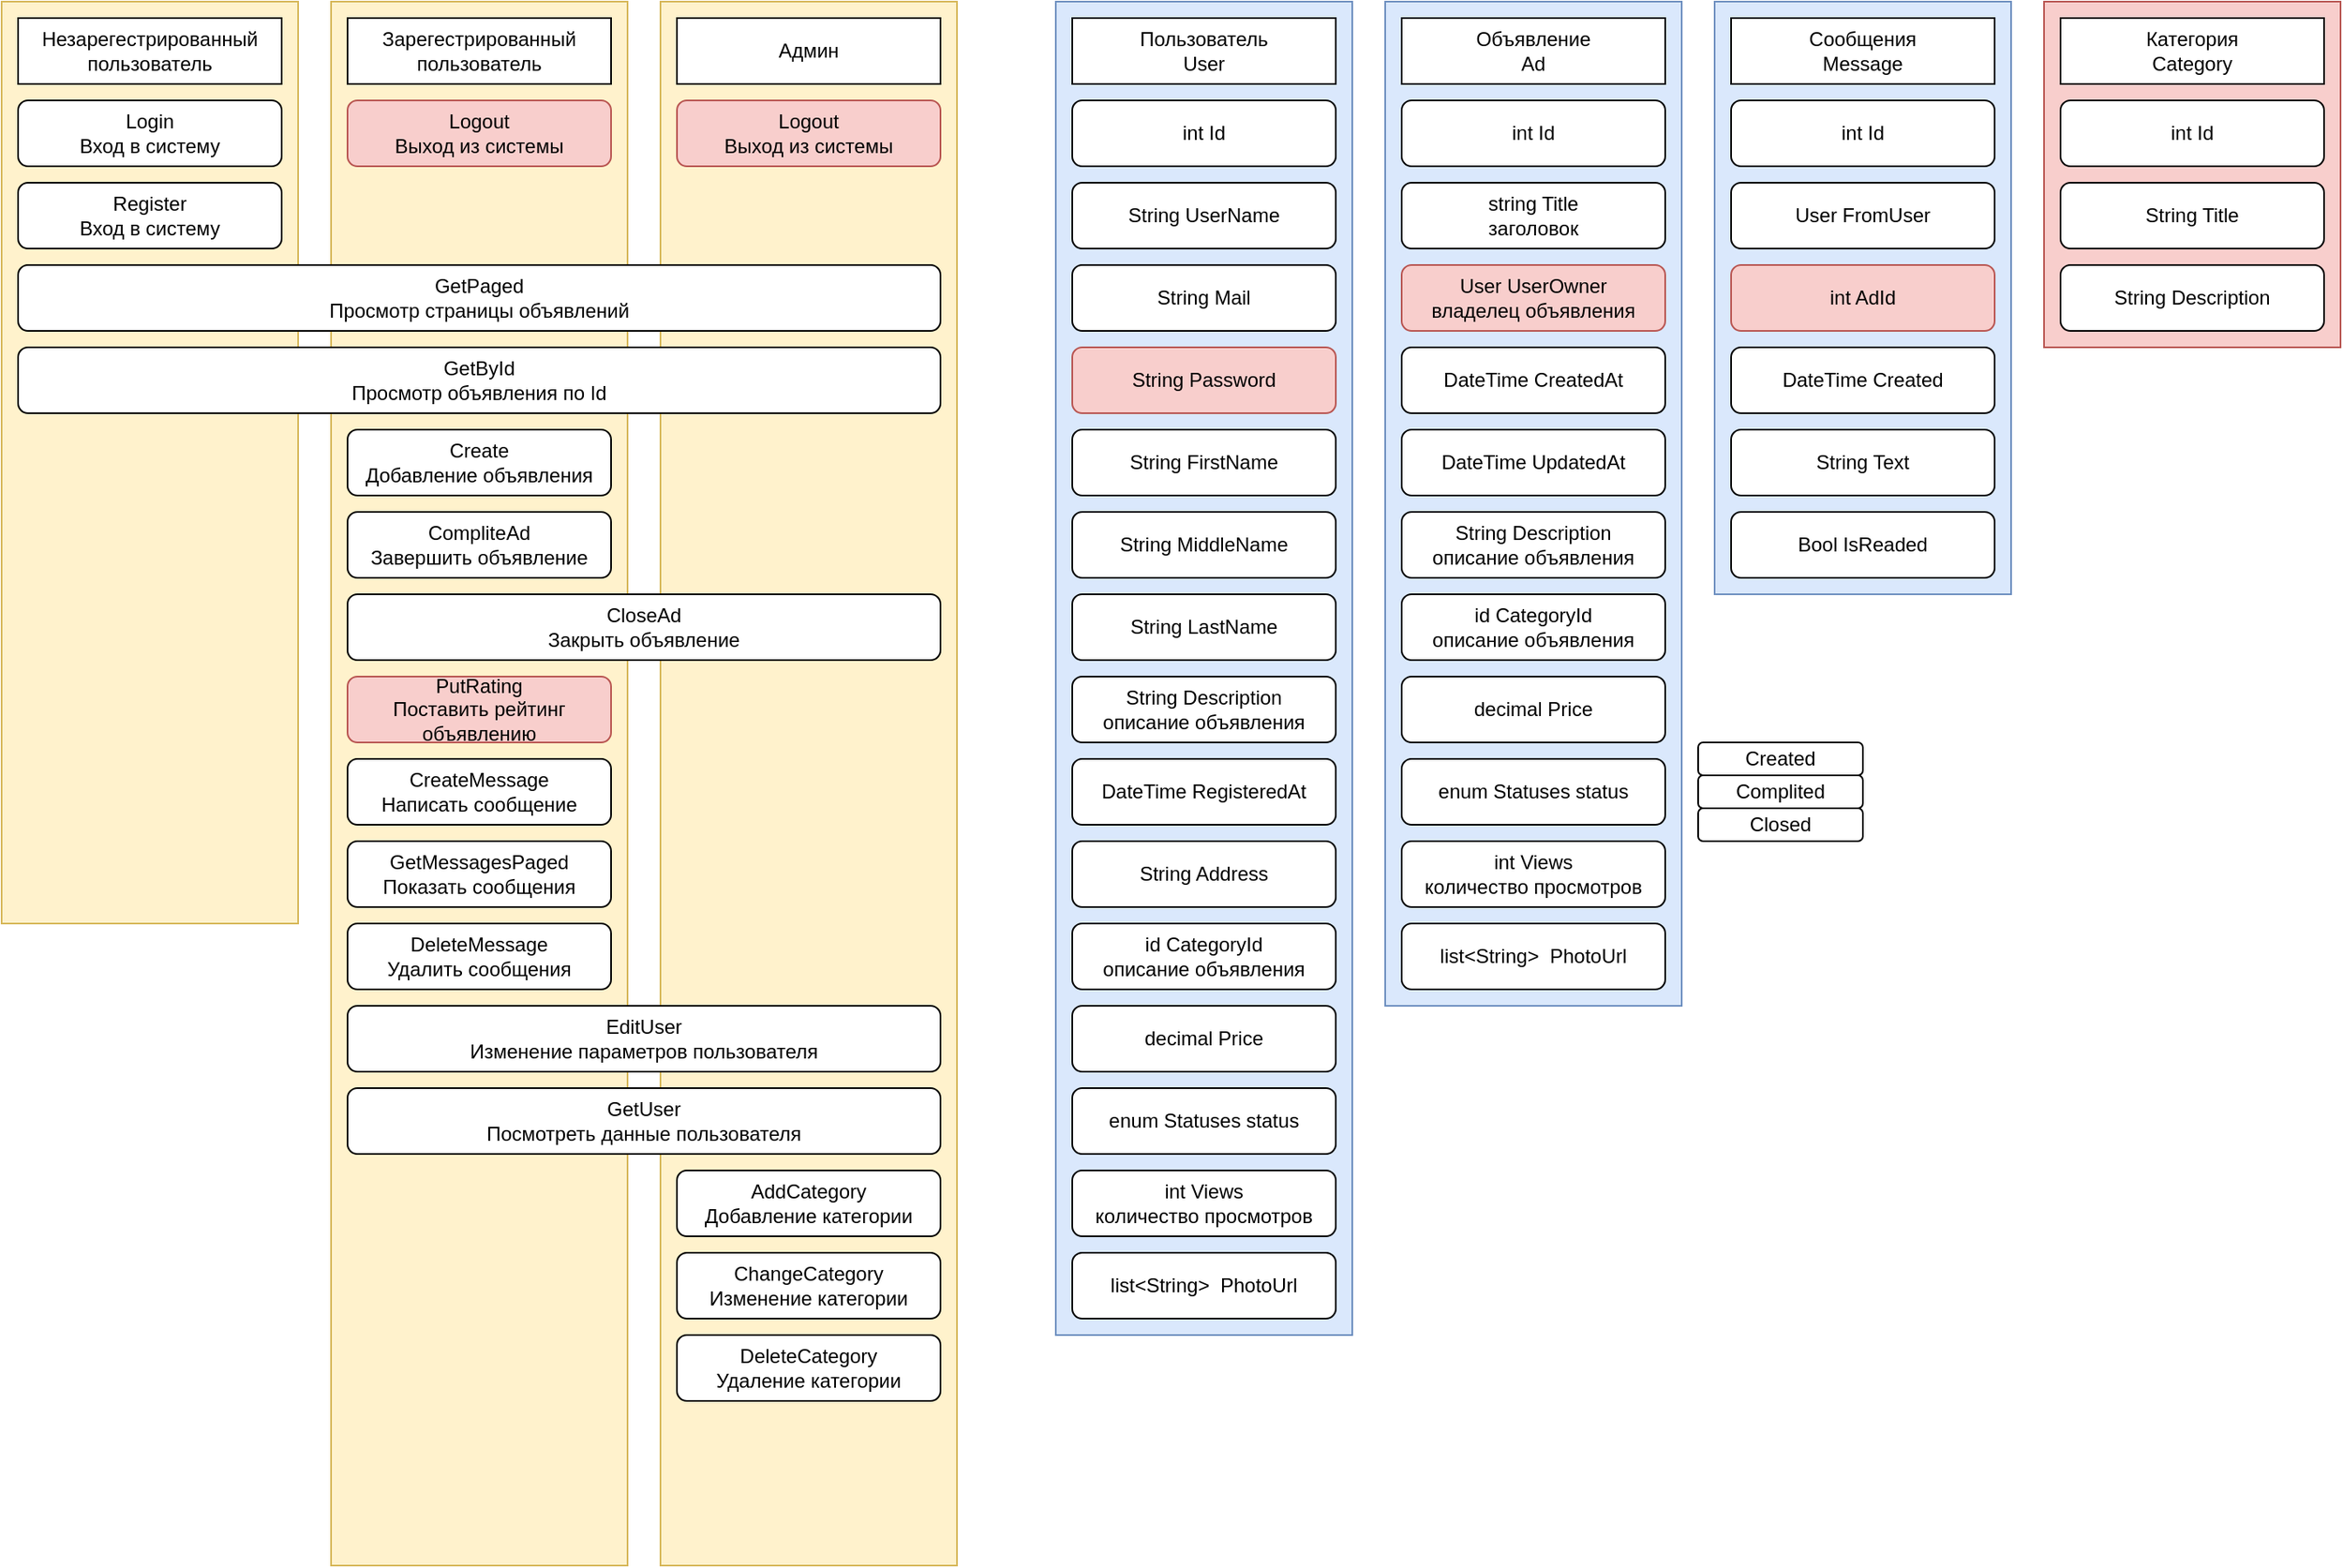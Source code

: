 <mxfile version="14.2.7" type="github">
  <diagram id="RwQuHI2duhZgIkpO_1kY" name="Page-1">
    <mxGraphModel dx="1422" dy="801" grid="1" gridSize="10" guides="1" tooltips="1" connect="1" arrows="1" fold="1" page="1" pageScale="1" pageWidth="827" pageHeight="1169" math="0" shadow="0">
      <root>
        <mxCell id="0" />
        <mxCell id="1" parent="0" />
        <mxCell id="gbB5KMWNoqeULvBB3U-G-58" value="" style="rounded=0;whiteSpace=wrap;html=1;fillColor=#fff2cc;strokeColor=#d6b656;" parent="1" vertex="1">
          <mxGeometry x="430" y="30" width="180" height="950" as="geometry" />
        </mxCell>
        <mxCell id="gbB5KMWNoqeULvBB3U-G-61" value="Админ" style="rounded=0;whiteSpace=wrap;html=1;" parent="1" vertex="1">
          <mxGeometry x="440" y="40" width="160" height="40" as="geometry" />
        </mxCell>
        <mxCell id="gbB5KMWNoqeULvBB3U-G-64" value="" style="rounded=0;whiteSpace=wrap;html=1;fillColor=#fff2cc;strokeColor=#d6b656;" parent="1" vertex="1">
          <mxGeometry x="230" y="30" width="180" height="950" as="geometry" />
        </mxCell>
        <mxCell id="gbB5KMWNoqeULvBB3U-G-67" value="Зарегестрированный пользователь" style="rounded=0;whiteSpace=wrap;html=1;" parent="1" vertex="1">
          <mxGeometry x="240" y="40" width="160" height="40" as="geometry" />
        </mxCell>
        <mxCell id="gbB5KMWNoqeULvBB3U-G-14" value="" style="rounded=0;whiteSpace=wrap;html=1;fillColor=#dae8fc;strokeColor=#6c8ebf;" parent="1" vertex="1">
          <mxGeometry x="870" y="30" width="180" height="610" as="geometry" />
        </mxCell>
        <mxCell id="gbB5KMWNoqeULvBB3U-G-1" value="Объявление&lt;br&gt;Ad" style="rounded=0;whiteSpace=wrap;html=1;" parent="1" vertex="1">
          <mxGeometry x="880" y="40" width="160" height="40" as="geometry" />
        </mxCell>
        <mxCell id="gbB5KMWNoqeULvBB3U-G-2" value="int Id" style="rounded=1;whiteSpace=wrap;html=1;" parent="1" vertex="1">
          <mxGeometry x="880" y="90" width="160" height="40" as="geometry" />
        </mxCell>
        <mxCell id="gbB5KMWNoqeULvBB3U-G-3" value="string Title&lt;br&gt;заголовок" style="rounded=1;whiteSpace=wrap;html=1;" parent="1" vertex="1">
          <mxGeometry x="880" y="140" width="160" height="40" as="geometry" />
        </mxCell>
        <mxCell id="gbB5KMWNoqeULvBB3U-G-4" value="User UserOwner&lt;br&gt;владелец объявления" style="rounded=1;whiteSpace=wrap;html=1;fillColor=#f8cecc;strokeColor=#b85450;" parent="1" vertex="1">
          <mxGeometry x="880" y="190" width="160" height="40" as="geometry" />
        </mxCell>
        <mxCell id="gbB5KMWNoqeULvBB3U-G-5" value="DateTime CreatedAt" style="rounded=1;whiteSpace=wrap;html=1;" parent="1" vertex="1">
          <mxGeometry x="880" y="240" width="160" height="40" as="geometry" />
        </mxCell>
        <mxCell id="gbB5KMWNoqeULvBB3U-G-6" value="DateTime UpdatedAt" style="rounded=1;whiteSpace=wrap;html=1;" parent="1" vertex="1">
          <mxGeometry x="880" y="290" width="160" height="40" as="geometry" />
        </mxCell>
        <mxCell id="gbB5KMWNoqeULvBB3U-G-7" value="String Description&lt;br&gt;описание объявления" style="rounded=1;whiteSpace=wrap;html=1;" parent="1" vertex="1">
          <mxGeometry x="880" y="340" width="160" height="40" as="geometry" />
        </mxCell>
        <mxCell id="gbB5KMWNoqeULvBB3U-G-8" value="id CategoryId&lt;br&gt;описание объявления" style="rounded=1;whiteSpace=wrap;html=1;" parent="1" vertex="1">
          <mxGeometry x="880" y="390" width="160" height="40" as="geometry" />
        </mxCell>
        <mxCell id="gbB5KMWNoqeULvBB3U-G-9" value="decimal Price" style="rounded=1;whiteSpace=wrap;html=1;" parent="1" vertex="1">
          <mxGeometry x="880" y="440" width="160" height="40" as="geometry" />
        </mxCell>
        <mxCell id="gbB5KMWNoqeULvBB3U-G-10" value="enum Statuses status" style="rounded=1;whiteSpace=wrap;html=1;" parent="1" vertex="1">
          <mxGeometry x="880" y="490" width="160" height="40" as="geometry" />
        </mxCell>
        <mxCell id="gbB5KMWNoqeULvBB3U-G-11" value="int Views&lt;br&gt;количество просмотров" style="rounded=1;whiteSpace=wrap;html=1;" parent="1" vertex="1">
          <mxGeometry x="880" y="540" width="160" height="40" as="geometry" />
        </mxCell>
        <mxCell id="gbB5KMWNoqeULvBB3U-G-13" value="list&amp;lt;String&amp;gt;&amp;nbsp; PhotoUrl" style="rounded=1;whiteSpace=wrap;html=1;" parent="1" vertex="1">
          <mxGeometry x="880" y="590" width="160" height="40" as="geometry" />
        </mxCell>
        <mxCell id="gbB5KMWNoqeULvBB3U-G-19" value="Created" style="rounded=1;whiteSpace=wrap;html=1;" parent="1" vertex="1">
          <mxGeometry x="1060" y="480" width="100" height="20" as="geometry" />
        </mxCell>
        <mxCell id="gbB5KMWNoqeULvBB3U-G-20" value="Closed" style="rounded=1;whiteSpace=wrap;html=1;" parent="1" vertex="1">
          <mxGeometry x="1060" y="520" width="100" height="20" as="geometry" />
        </mxCell>
        <mxCell id="gbB5KMWNoqeULvBB3U-G-22" value="Complited" style="rounded=1;whiteSpace=wrap;html=1;" parent="1" vertex="1">
          <mxGeometry x="1060" y="500" width="100" height="20" as="geometry" />
        </mxCell>
        <mxCell id="gbB5KMWNoqeULvBB3U-G-28" value="" style="rounded=0;whiteSpace=wrap;html=1;fillColor=#dae8fc;strokeColor=#6c8ebf;" parent="1" vertex="1">
          <mxGeometry x="1070" y="30" width="180" height="360" as="geometry" />
        </mxCell>
        <mxCell id="gbB5KMWNoqeULvBB3U-G-29" value="Сообщения&lt;br&gt;Message" style="rounded=0;whiteSpace=wrap;html=1;" parent="1" vertex="1">
          <mxGeometry x="1080" y="40" width="160" height="40" as="geometry" />
        </mxCell>
        <mxCell id="gbB5KMWNoqeULvBB3U-G-30" value="int Id" style="rounded=1;whiteSpace=wrap;html=1;" parent="1" vertex="1">
          <mxGeometry x="1080" y="90" width="160" height="40" as="geometry" />
        </mxCell>
        <mxCell id="gbB5KMWNoqeULvBB3U-G-31" value="User FromUser" style="rounded=1;whiteSpace=wrap;html=1;" parent="1" vertex="1">
          <mxGeometry x="1080" y="140" width="160" height="40" as="geometry" />
        </mxCell>
        <mxCell id="gbB5KMWNoqeULvBB3U-G-32" value="int AdId" style="rounded=1;whiteSpace=wrap;html=1;fillColor=#f8cecc;strokeColor=#b85450;" parent="1" vertex="1">
          <mxGeometry x="1080" y="190" width="160" height="40" as="geometry" />
        </mxCell>
        <mxCell id="gbB5KMWNoqeULvBB3U-G-33" value="DateTime Created" style="rounded=1;whiteSpace=wrap;html=1;" parent="1" vertex="1">
          <mxGeometry x="1080" y="240" width="160" height="40" as="geometry" />
        </mxCell>
        <mxCell id="gbB5KMWNoqeULvBB3U-G-35" value="String Text" style="rounded=1;whiteSpace=wrap;html=1;" parent="1" vertex="1">
          <mxGeometry x="1080" y="290" width="160" height="40" as="geometry" />
        </mxCell>
        <mxCell id="gbB5KMWNoqeULvBB3U-G-41" value="Bool IsReaded" style="rounded=1;whiteSpace=wrap;html=1;" parent="1" vertex="1">
          <mxGeometry x="1080" y="340" width="160" height="40" as="geometry" />
        </mxCell>
        <mxCell id="gbB5KMWNoqeULvBB3U-G-50" value="" style="rounded=0;whiteSpace=wrap;html=1;fillColor=#fff2cc;strokeColor=#d6b656;" parent="1" vertex="1">
          <mxGeometry x="30" y="30" width="180" height="560" as="geometry" />
        </mxCell>
        <mxCell id="gbB5KMWNoqeULvBB3U-G-51" value="Login&lt;br&gt;Вход в систему" style="rounded=1;whiteSpace=wrap;html=1;" parent="1" vertex="1">
          <mxGeometry x="40" y="90" width="160" height="40" as="geometry" />
        </mxCell>
        <mxCell id="gbB5KMWNoqeULvBB3U-G-52" value="Register&lt;br&gt;Вход в систему" style="rounded=1;whiteSpace=wrap;html=1;" parent="1" vertex="1">
          <mxGeometry x="40" y="140" width="160" height="40" as="geometry" />
        </mxCell>
        <mxCell id="gbB5KMWNoqeULvBB3U-G-54" value="Незарегестрированный пользователь" style="rounded=0;whiteSpace=wrap;html=1;" parent="1" vertex="1">
          <mxGeometry x="40" y="40" width="160" height="40" as="geometry" />
        </mxCell>
        <mxCell id="gbB5KMWNoqeULvBB3U-G-55" value="GetPaged&lt;br&gt;Просмотр страницы объявлений" style="rounded=1;whiteSpace=wrap;html=1;" parent="1" vertex="1">
          <mxGeometry x="40" y="190" width="560" height="40" as="geometry" />
        </mxCell>
        <mxCell id="gbB5KMWNoqeULvBB3U-G-56" value="GetById&lt;br&gt;Просмотр объявления по Id" style="rounded=1;whiteSpace=wrap;html=1;" parent="1" vertex="1">
          <mxGeometry x="40" y="240" width="560" height="40" as="geometry" />
        </mxCell>
        <mxCell id="gbB5KMWNoqeULvBB3U-G-70" value="Create&lt;br&gt;Добавление объявления" style="rounded=1;whiteSpace=wrap;html=1;" parent="1" vertex="1">
          <mxGeometry x="240" y="290" width="160" height="40" as="geometry" />
        </mxCell>
        <mxCell id="gbB5KMWNoqeULvBB3U-G-71" value="CompliteAd&lt;br&gt;Завершить объявление" style="rounded=1;whiteSpace=wrap;html=1;" parent="1" vertex="1">
          <mxGeometry x="240" y="340" width="160" height="40" as="geometry" />
        </mxCell>
        <mxCell id="gbB5KMWNoqeULvBB3U-G-72" value="Logout&lt;br&gt;Выход из системы" style="rounded=1;whiteSpace=wrap;html=1;fillColor=#f8cecc;strokeColor=#b85450;" parent="1" vertex="1">
          <mxGeometry x="240" y="90" width="160" height="40" as="geometry" />
        </mxCell>
        <mxCell id="mvUMHzGxJndMRcejRFVF-1" value="CloseAd&lt;br&gt;Закрыть объявление" style="rounded=1;whiteSpace=wrap;html=1;" parent="1" vertex="1">
          <mxGeometry x="240" y="390" width="360" height="40" as="geometry" />
        </mxCell>
        <mxCell id="mvUMHzGxJndMRcejRFVF-3" value="PutRating&lt;br&gt;Поставить рейтинг объявлению" style="rounded=1;whiteSpace=wrap;html=1;fillColor=#f8cecc;strokeColor=#b85450;" parent="1" vertex="1">
          <mxGeometry x="240" y="440" width="160" height="40" as="geometry" />
        </mxCell>
        <mxCell id="mvUMHzGxJndMRcejRFVF-4" value="GetMessagesPaged&lt;br&gt;Показать сообщения" style="rounded=1;whiteSpace=wrap;html=1;" parent="1" vertex="1">
          <mxGeometry x="240" y="540" width="160" height="40" as="geometry" />
        </mxCell>
        <mxCell id="mvUMHzGxJndMRcejRFVF-5" value="CreateMessage&lt;br&gt;Написать сообщение" style="rounded=1;whiteSpace=wrap;html=1;" parent="1" vertex="1">
          <mxGeometry x="240" y="490" width="160" height="40" as="geometry" />
        </mxCell>
        <mxCell id="mvUMHzGxJndMRcejRFVF-6" value="DeleteMessage&lt;br&gt;Удалить сообщения" style="rounded=1;whiteSpace=wrap;html=1;" parent="1" vertex="1">
          <mxGeometry x="240" y="590" width="160" height="40" as="geometry" />
        </mxCell>
        <mxCell id="FcWUdTGFdB_F2x-7b5ZW-1" value="Logout&lt;br&gt;Выход из системы" style="rounded=1;whiteSpace=wrap;html=1;fillColor=#f8cecc;strokeColor=#b85450;" parent="1" vertex="1">
          <mxGeometry x="440" y="90" width="160" height="40" as="geometry" />
        </mxCell>
        <mxCell id="FcWUdTGFdB_F2x-7b5ZW-2" value="EditUser&lt;br&gt;Изменение параметров пользователя" style="rounded=1;whiteSpace=wrap;html=1;" parent="1" vertex="1">
          <mxGeometry x="240" y="640" width="360" height="40" as="geometry" />
        </mxCell>
        <mxCell id="FcWUdTGFdB_F2x-7b5ZW-4" value="ChangeCategory&lt;br&gt;Изменение категории" style="rounded=1;whiteSpace=wrap;html=1;" parent="1" vertex="1">
          <mxGeometry x="440" y="790" width="160" height="40" as="geometry" />
        </mxCell>
        <mxCell id="FcWUdTGFdB_F2x-7b5ZW-5" value="AddCategory&lt;br&gt;Добавление категории" style="rounded=1;whiteSpace=wrap;html=1;" parent="1" vertex="1">
          <mxGeometry x="440" y="740" width="160" height="40" as="geometry" />
        </mxCell>
        <mxCell id="FcWUdTGFdB_F2x-7b5ZW-6" value="DeleteCategory&lt;br&gt;Удаление категории" style="rounded=1;whiteSpace=wrap;html=1;" parent="1" vertex="1">
          <mxGeometry x="440" y="840" width="160" height="40" as="geometry" />
        </mxCell>
        <mxCell id="7B4RUf_Frpo3tljozMKp-1" value="GetUser&lt;br&gt;Посмотреть данные пользователя" style="rounded=1;whiteSpace=wrap;html=1;" vertex="1" parent="1">
          <mxGeometry x="240" y="690" width="360" height="40" as="geometry" />
        </mxCell>
        <mxCell id="7B4RUf_Frpo3tljozMKp-2" value="" style="rounded=0;whiteSpace=wrap;html=1;fillColor=#f8cecc;strokeColor=#b85450;" vertex="1" parent="1">
          <mxGeometry x="1270" y="30" width="180" height="210" as="geometry" />
        </mxCell>
        <mxCell id="7B4RUf_Frpo3tljozMKp-3" value="Категория&lt;br&gt;Category" style="rounded=0;whiteSpace=wrap;html=1;" vertex="1" parent="1">
          <mxGeometry x="1280" y="40" width="160" height="40" as="geometry" />
        </mxCell>
        <mxCell id="7B4RUf_Frpo3tljozMKp-4" value="int Id" style="rounded=1;whiteSpace=wrap;html=1;" vertex="1" parent="1">
          <mxGeometry x="1280" y="90" width="160" height="40" as="geometry" />
        </mxCell>
        <mxCell id="7B4RUf_Frpo3tljozMKp-5" value="String Title" style="rounded=1;whiteSpace=wrap;html=1;" vertex="1" parent="1">
          <mxGeometry x="1280" y="140" width="160" height="40" as="geometry" />
        </mxCell>
        <mxCell id="7B4RUf_Frpo3tljozMKp-6" value="String Description" style="rounded=1;whiteSpace=wrap;html=1;" vertex="1" parent="1">
          <mxGeometry x="1280" y="190" width="160" height="40" as="geometry" />
        </mxCell>
        <mxCell id="7B4RUf_Frpo3tljozMKp-7" value="" style="rounded=0;whiteSpace=wrap;html=1;fillColor=#dae8fc;strokeColor=#6c8ebf;" vertex="1" parent="1">
          <mxGeometry x="670" y="30" width="180" height="810" as="geometry" />
        </mxCell>
        <mxCell id="7B4RUf_Frpo3tljozMKp-8" value="Пользователь&lt;br&gt;User" style="rounded=0;whiteSpace=wrap;html=1;" vertex="1" parent="1">
          <mxGeometry x="680" y="40" width="160" height="40" as="geometry" />
        </mxCell>
        <mxCell id="7B4RUf_Frpo3tljozMKp-9" value="int Id" style="rounded=1;whiteSpace=wrap;html=1;" vertex="1" parent="1">
          <mxGeometry x="680" y="90" width="160" height="40" as="geometry" />
        </mxCell>
        <mxCell id="7B4RUf_Frpo3tljozMKp-10" value="String UserName" style="rounded=1;whiteSpace=wrap;html=1;" vertex="1" parent="1">
          <mxGeometry x="680" y="140" width="160" height="40" as="geometry" />
        </mxCell>
        <mxCell id="7B4RUf_Frpo3tljozMKp-11" value="String Password" style="rounded=1;whiteSpace=wrap;html=1;fillColor=#f8cecc;strokeColor=#b85450;" vertex="1" parent="1">
          <mxGeometry x="680" y="240" width="160" height="40" as="geometry" />
        </mxCell>
        <mxCell id="7B4RUf_Frpo3tljozMKp-12" value="String Mail" style="rounded=1;whiteSpace=wrap;html=1;" vertex="1" parent="1">
          <mxGeometry x="680" y="190" width="160" height="40" as="geometry" />
        </mxCell>
        <mxCell id="7B4RUf_Frpo3tljozMKp-13" value="DateTime RegisteredAt" style="rounded=1;whiteSpace=wrap;html=1;" vertex="1" parent="1">
          <mxGeometry x="680" y="490" width="160" height="40" as="geometry" />
        </mxCell>
        <mxCell id="7B4RUf_Frpo3tljozMKp-14" value="String Description&lt;br&gt;описание объявления" style="rounded=1;whiteSpace=wrap;html=1;" vertex="1" parent="1">
          <mxGeometry x="680" y="440" width="160" height="40" as="geometry" />
        </mxCell>
        <mxCell id="7B4RUf_Frpo3tljozMKp-15" value="id CategoryId&lt;br&gt;описание объявления" style="rounded=1;whiteSpace=wrap;html=1;" vertex="1" parent="1">
          <mxGeometry x="680" y="590" width="160" height="40" as="geometry" />
        </mxCell>
        <mxCell id="7B4RUf_Frpo3tljozMKp-16" value="decimal Price" style="rounded=1;whiteSpace=wrap;html=1;" vertex="1" parent="1">
          <mxGeometry x="680" y="640" width="160" height="40" as="geometry" />
        </mxCell>
        <mxCell id="7B4RUf_Frpo3tljozMKp-17" value="enum Statuses status" style="rounded=1;whiteSpace=wrap;html=1;" vertex="1" parent="1">
          <mxGeometry x="680" y="690" width="160" height="40" as="geometry" />
        </mxCell>
        <mxCell id="7B4RUf_Frpo3tljozMKp-18" value="int Views&lt;br&gt;количество просмотров" style="rounded=1;whiteSpace=wrap;html=1;" vertex="1" parent="1">
          <mxGeometry x="680" y="740" width="160" height="40" as="geometry" />
        </mxCell>
        <mxCell id="7B4RUf_Frpo3tljozMKp-19" value="list&amp;lt;String&amp;gt;&amp;nbsp; PhotoUrl" style="rounded=1;whiteSpace=wrap;html=1;" vertex="1" parent="1">
          <mxGeometry x="680" y="790" width="160" height="40" as="geometry" />
        </mxCell>
        <mxCell id="7B4RUf_Frpo3tljozMKp-20" value="String FirstName" style="rounded=1;whiteSpace=wrap;html=1;" vertex="1" parent="1">
          <mxGeometry x="680" y="290" width="160" height="40" as="geometry" />
        </mxCell>
        <mxCell id="7B4RUf_Frpo3tljozMKp-21" value="String MiddleName" style="rounded=1;whiteSpace=wrap;html=1;" vertex="1" parent="1">
          <mxGeometry x="680" y="340" width="160" height="40" as="geometry" />
        </mxCell>
        <mxCell id="7B4RUf_Frpo3tljozMKp-22" value="String LastName" style="rounded=1;whiteSpace=wrap;html=1;" vertex="1" parent="1">
          <mxGeometry x="680" y="390" width="160" height="40" as="geometry" />
        </mxCell>
        <mxCell id="7B4RUf_Frpo3tljozMKp-23" value="String Address" style="rounded=1;whiteSpace=wrap;html=1;" vertex="1" parent="1">
          <mxGeometry x="680" y="540" width="160" height="40" as="geometry" />
        </mxCell>
      </root>
    </mxGraphModel>
  </diagram>
</mxfile>
